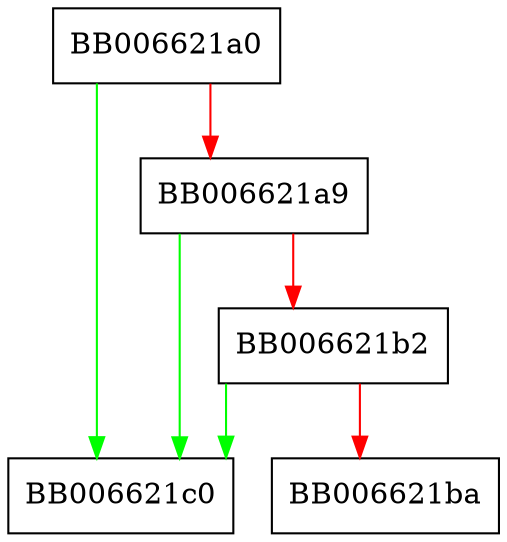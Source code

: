 digraph X509V3_get_string {
  node [shape="box"];
  graph [splines=ortho];
  BB006621a0 -> BB006621c0 [color="green"];
  BB006621a0 -> BB006621a9 [color="red"];
  BB006621a9 -> BB006621c0 [color="green"];
  BB006621a9 -> BB006621b2 [color="red"];
  BB006621b2 -> BB006621c0 [color="green"];
  BB006621b2 -> BB006621ba [color="red"];
}